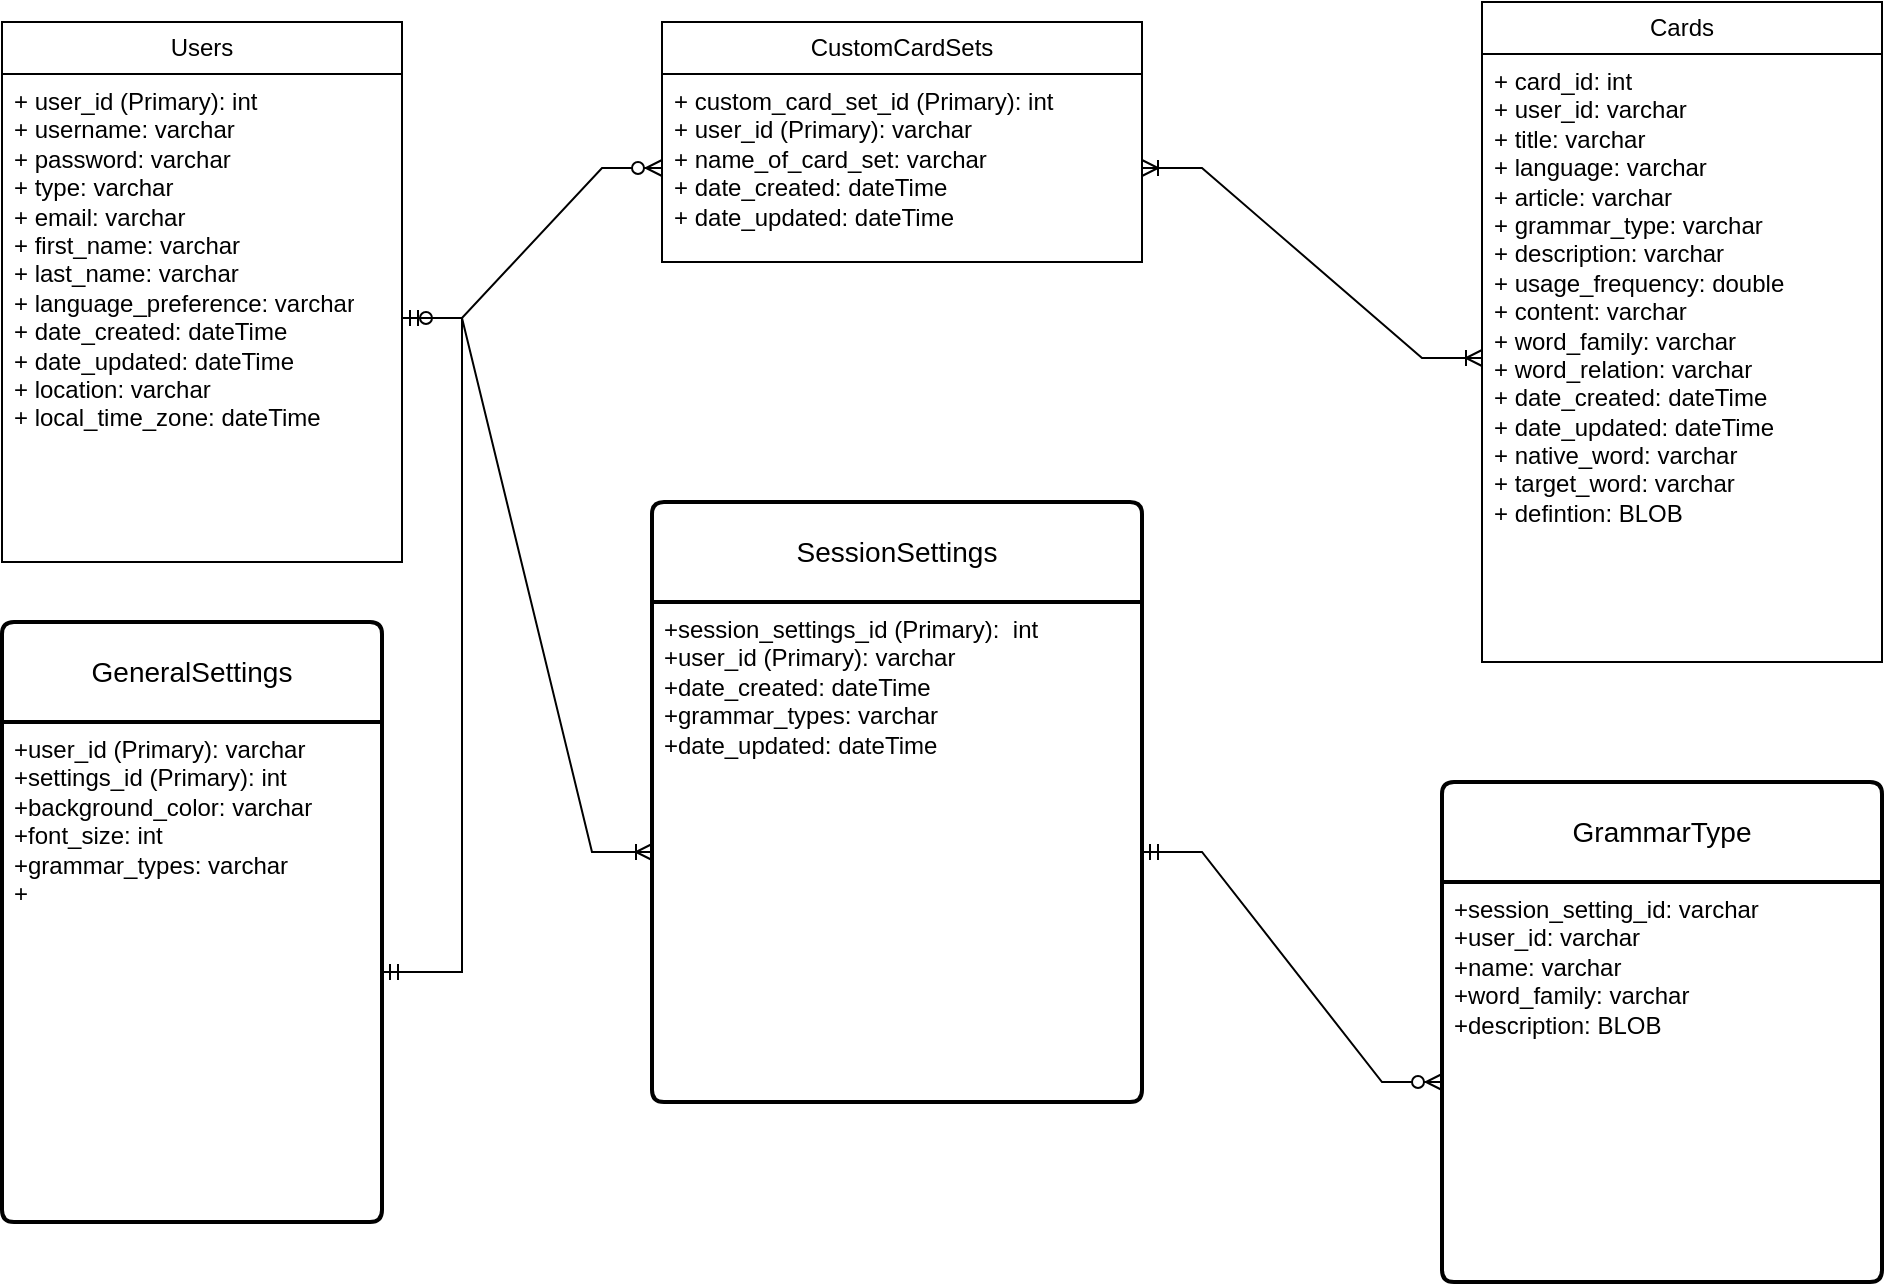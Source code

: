<mxfile version="21.6.8" type="device">
  <diagram name="Page-1" id="j1YO9GQ5C4ZQY-qCq_Rx">
    <mxGraphModel dx="1050" dy="669" grid="1" gridSize="10" guides="1" tooltips="1" connect="1" arrows="1" fold="1" page="1" pageScale="1" pageWidth="850" pageHeight="1100" math="0" shadow="0">
      <root>
        <mxCell id="0" />
        <mxCell id="1" parent="0" />
        <mxCell id="i-GZ9zYqHp_gwMMXOJRL-6" value="Users" style="swimlane;fontStyle=0;childLayout=stackLayout;horizontal=1;startSize=26;fillColor=none;horizontalStack=0;resizeParent=1;resizeParentMax=0;resizeLast=0;collapsible=1;marginBottom=0;whiteSpace=wrap;html=1;" parent="1" vertex="1">
          <mxGeometry x="80" y="90" width="200" height="270" as="geometry" />
        </mxCell>
        <mxCell id="i-GZ9zYqHp_gwMMXOJRL-7" value="+ user_id (Primary): int&lt;br&gt;+ username: varchar&lt;br&gt;+ password: varchar&lt;br&gt;+ type: varchar&lt;br&gt;+ email: varchar&lt;br&gt;+ first_name: varchar&lt;br&gt;+ last_name: varchar&lt;br&gt;+ language_preference: varchar&lt;br&gt;+ date_created: dateTime&lt;br&gt;+ date_updated: dateTime&lt;br&gt;+ location: varchar&lt;br&gt;+ local_time_zone: dateTime" style="text;strokeColor=none;fillColor=none;align=left;verticalAlign=top;spacingLeft=4;spacingRight=4;overflow=hidden;rotatable=0;points=[[0,0.5],[1,0.5]];portConstraint=eastwest;whiteSpace=wrap;html=1;" parent="i-GZ9zYqHp_gwMMXOJRL-6" vertex="1">
          <mxGeometry y="26" width="200" height="244" as="geometry" />
        </mxCell>
        <mxCell id="i-GZ9zYqHp_gwMMXOJRL-14" value="CustomCardSets" style="swimlane;fontStyle=0;childLayout=stackLayout;horizontal=1;startSize=26;fillColor=none;horizontalStack=0;resizeParent=1;resizeParentMax=0;resizeLast=0;collapsible=1;marginBottom=0;whiteSpace=wrap;html=1;" parent="1" vertex="1">
          <mxGeometry x="410" y="90" width="240" height="120" as="geometry" />
        </mxCell>
        <mxCell id="i-GZ9zYqHp_gwMMXOJRL-15" value="+ custom_card_set_id (Primary): int&lt;br&gt;+ user_id (Primary): varchar&lt;br&gt;+ name_of_card_set: varchar&lt;br&gt;+ date_created: dateTime&amp;nbsp;&lt;br&gt;+ date_updated: dateTime" style="text;strokeColor=none;fillColor=none;align=left;verticalAlign=top;spacingLeft=4;spacingRight=4;overflow=hidden;rotatable=0;points=[[0,0.5],[1,0.5]];portConstraint=eastwest;whiteSpace=wrap;html=1;" parent="i-GZ9zYqHp_gwMMXOJRL-14" vertex="1">
          <mxGeometry y="26" width="240" height="94" as="geometry" />
        </mxCell>
        <mxCell id="i-GZ9zYqHp_gwMMXOJRL-20" value="Cards" style="swimlane;fontStyle=0;childLayout=stackLayout;horizontal=1;startSize=26;fillColor=none;horizontalStack=0;resizeParent=1;resizeParentMax=0;resizeLast=0;collapsible=1;marginBottom=0;whiteSpace=wrap;html=1;" parent="1" vertex="1">
          <mxGeometry x="820" y="80" width="200" height="330" as="geometry" />
        </mxCell>
        <mxCell id="i-GZ9zYqHp_gwMMXOJRL-21" value="+ card_id: int&lt;br&gt;+ user_id: varchar&lt;br&gt;+ title: varchar&lt;br&gt;+ language: varchar&lt;br&gt;+ article: varchar&lt;br&gt;+ grammar_type: varchar&lt;br&gt;+ description: varchar&lt;br&gt;+ usage_frequency: double&lt;br&gt;+ content: varchar&lt;br&gt;+ word_family: varchar&lt;br&gt;+ word_relation: varchar&lt;br&gt;+ date_created: dateTime&lt;br&gt;+ date_updated: dateTime&lt;br&gt;+ native_word: varchar&lt;br&gt;+ target_word: varchar&lt;br&gt;+ defintion: BLOB" style="text;strokeColor=none;fillColor=none;align=left;verticalAlign=top;spacingLeft=4;spacingRight=4;overflow=hidden;rotatable=0;points=[[0,0.5],[1,0.5]];portConstraint=eastwest;whiteSpace=wrap;html=1;" parent="i-GZ9zYqHp_gwMMXOJRL-20" vertex="1">
          <mxGeometry y="26" width="200" height="304" as="geometry" />
        </mxCell>
        <mxCell id="i-GZ9zYqHp_gwMMXOJRL-41" value="" style="edgeStyle=entityRelationEdgeStyle;fontSize=12;html=1;endArrow=ERzeroToMany;startArrow=ERzeroToOne;rounded=0;entryX=0;entryY=0.5;entryDx=0;entryDy=0;" parent="1" source="i-GZ9zYqHp_gwMMXOJRL-7" target="i-GZ9zYqHp_gwMMXOJRL-15" edge="1">
          <mxGeometry width="100" height="100" relative="1" as="geometry">
            <mxPoint x="480" y="310" as="sourcePoint" />
            <mxPoint x="580" y="210" as="targetPoint" />
            <Array as="points">
              <mxPoint x="510" y="340" />
              <mxPoint x="630" y="440" />
              <mxPoint x="660" y="290" />
              <mxPoint x="620" y="280" />
              <mxPoint x="400" y="320" />
              <mxPoint x="530" y="250" />
              <mxPoint x="370" y="320" />
              <mxPoint x="330" y="290" />
              <mxPoint x="370" y="310" />
              <mxPoint x="370" y="270" />
              <mxPoint x="340" y="310" />
              <mxPoint x="590" y="310" />
              <mxPoint x="630" y="300" />
              <mxPoint x="380" y="350" />
            </Array>
          </mxGeometry>
        </mxCell>
        <mxCell id="i-GZ9zYqHp_gwMMXOJRL-43" value="GeneralSettings" style="swimlane;childLayout=stackLayout;horizontal=1;startSize=50;horizontalStack=0;rounded=1;fontSize=14;fontStyle=0;strokeWidth=2;resizeParent=0;resizeLast=1;shadow=0;dashed=0;align=center;arcSize=4;whiteSpace=wrap;html=1;" parent="1" vertex="1">
          <mxGeometry x="80" y="390" width="190" height="300" as="geometry" />
        </mxCell>
        <mxCell id="i-GZ9zYqHp_gwMMXOJRL-44" value="+user_id (Primary): varchar&lt;br&gt;+settings_id (Primary): int&lt;br&gt;+background_color: varchar&lt;br&gt;+font_size: int&lt;br&gt;+grammar_types: varchar&amp;nbsp;&lt;br&gt;+" style="align=left;strokeColor=none;fillColor=none;spacingLeft=4;fontSize=12;verticalAlign=top;resizable=0;rotatable=0;part=1;html=1;" parent="i-GZ9zYqHp_gwMMXOJRL-43" vertex="1">
          <mxGeometry y="50" width="190" height="250" as="geometry" />
        </mxCell>
        <mxCell id="i-GZ9zYqHp_gwMMXOJRL-46" value="" style="edgeStyle=entityRelationEdgeStyle;fontSize=12;html=1;endArrow=ERmandOne;startArrow=ERmandOne;rounded=0;exitX=1;exitY=0.5;exitDx=0;exitDy=0;" parent="1" source="i-GZ9zYqHp_gwMMXOJRL-44" target="i-GZ9zYqHp_gwMMXOJRL-7" edge="1">
          <mxGeometry width="100" height="100" relative="1" as="geometry">
            <mxPoint x="230" y="632" as="sourcePoint" />
            <mxPoint x="375" y="440" as="targetPoint" />
            <Array as="points">
              <mxPoint x="280" y="512" />
              <mxPoint x="165" y="572" />
              <mxPoint x="405" y="512" />
              <mxPoint x="285" y="532" />
              <mxPoint x="385" y="492" />
              <mxPoint x="375" y="532" />
              <mxPoint x="205" y="442" />
              <mxPoint x="355" y="502" />
              <mxPoint x="385" y="472" />
              <mxPoint x="395" y="492" />
              <mxPoint x="105" y="452" />
            </Array>
          </mxGeometry>
        </mxCell>
        <mxCell id="i-GZ9zYqHp_gwMMXOJRL-48" value="" style="edgeStyle=entityRelationEdgeStyle;fontSize=12;html=1;endArrow=ERoneToMany;startArrow=ERoneToMany;rounded=0;entryX=0;entryY=0.5;entryDx=0;entryDy=0;exitX=1;exitY=0.5;exitDx=0;exitDy=0;" parent="1" source="i-GZ9zYqHp_gwMMXOJRL-15" target="i-GZ9zYqHp_gwMMXOJRL-21" edge="1">
          <mxGeometry width="100" height="100" relative="1" as="geometry">
            <mxPoint x="460" y="350" as="sourcePoint" />
            <mxPoint x="560" y="250" as="targetPoint" />
          </mxGeometry>
        </mxCell>
        <mxCell id="i-GZ9zYqHp_gwMMXOJRL-49" value="SessionSettings" style="swimlane;childLayout=stackLayout;horizontal=1;startSize=50;horizontalStack=0;rounded=1;fontSize=14;fontStyle=0;strokeWidth=2;resizeParent=0;resizeLast=1;shadow=0;dashed=0;align=center;arcSize=4;whiteSpace=wrap;html=1;" parent="1" vertex="1">
          <mxGeometry x="405" y="330" width="245" height="300" as="geometry" />
        </mxCell>
        <mxCell id="i-GZ9zYqHp_gwMMXOJRL-50" value="+session_settings_id (Primary):&amp;nbsp; int&lt;br&gt;+user_id (Primary): varchar&lt;br&gt;+date_created: dateTime&lt;br&gt;+grammar_types: varchar&lt;br&gt;+date_updated: dateTime" style="align=left;strokeColor=none;fillColor=none;spacingLeft=4;fontSize=12;verticalAlign=top;resizable=0;rotatable=0;part=1;html=1;" parent="i-GZ9zYqHp_gwMMXOJRL-49" vertex="1">
          <mxGeometry y="50" width="245" height="250" as="geometry" />
        </mxCell>
        <mxCell id="i-GZ9zYqHp_gwMMXOJRL-51" value="" style="edgeStyle=entityRelationEdgeStyle;fontSize=12;html=1;endArrow=ERoneToMany;startArrow=ERmandOne;rounded=0;exitX=1;exitY=0.5;exitDx=0;exitDy=0;entryX=0;entryY=0.5;entryDx=0;entryDy=0;" parent="1" source="i-GZ9zYqHp_gwMMXOJRL-7" target="i-GZ9zYqHp_gwMMXOJRL-50" edge="1">
          <mxGeometry width="100" height="100" relative="1" as="geometry">
            <mxPoint x="380" y="420" as="sourcePoint" />
            <mxPoint x="560" y="330" as="targetPoint" />
          </mxGeometry>
        </mxCell>
        <mxCell id="i-GZ9zYqHp_gwMMXOJRL-52" value="GrammarType" style="swimlane;childLayout=stackLayout;horizontal=1;startSize=50;horizontalStack=0;rounded=1;fontSize=14;fontStyle=0;strokeWidth=2;resizeParent=0;resizeLast=1;shadow=0;dashed=0;align=center;arcSize=4;whiteSpace=wrap;html=1;" parent="1" vertex="1">
          <mxGeometry x="800" y="470" width="220" height="250" as="geometry" />
        </mxCell>
        <mxCell id="i-GZ9zYqHp_gwMMXOJRL-53" value="+session_setting_id: varchar&lt;br&gt;+user_id: varchar&lt;br&gt;+name: varchar&lt;br&gt;+word_family: varchar&lt;br&gt;+description: BLOB&lt;br&gt;" style="align=left;strokeColor=none;fillColor=none;spacingLeft=4;fontSize=12;verticalAlign=top;resizable=0;rotatable=0;part=1;html=1;" parent="i-GZ9zYqHp_gwMMXOJRL-52" vertex="1">
          <mxGeometry y="50" width="220" height="200" as="geometry" />
        </mxCell>
        <mxCell id="i-GZ9zYqHp_gwMMXOJRL-54" value="" style="edgeStyle=entityRelationEdgeStyle;fontSize=12;html=1;endArrow=ERzeroToMany;startArrow=ERmandOne;rounded=0;exitX=1;exitY=0.5;exitDx=0;exitDy=0;entryX=0;entryY=0.5;entryDx=0;entryDy=0;" parent="1" source="i-GZ9zYqHp_gwMMXOJRL-50" target="i-GZ9zYqHp_gwMMXOJRL-53" edge="1">
          <mxGeometry width="100" height="100" relative="1" as="geometry">
            <mxPoint x="460" y="450" as="sourcePoint" />
            <mxPoint x="560" y="350" as="targetPoint" />
          </mxGeometry>
        </mxCell>
      </root>
    </mxGraphModel>
  </diagram>
</mxfile>
